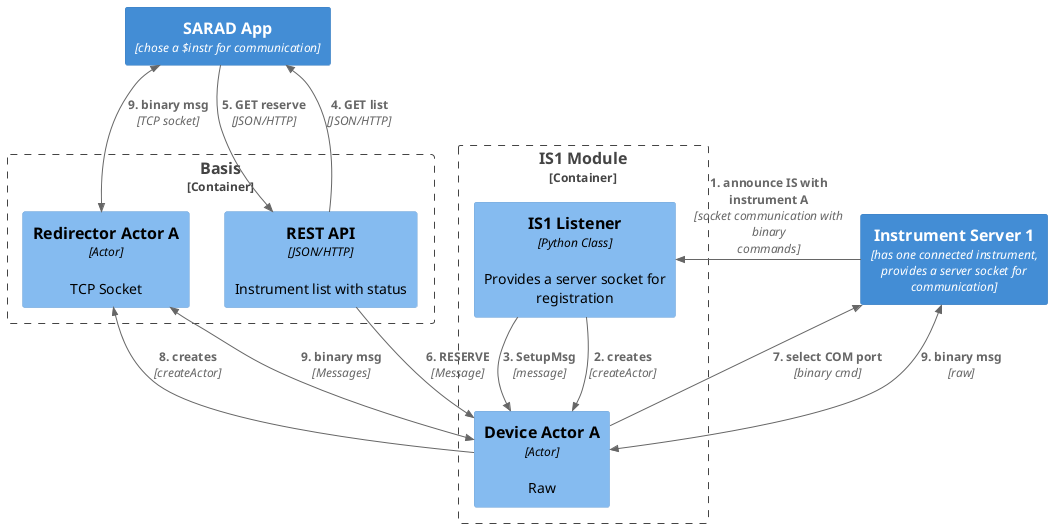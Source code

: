 @startuml
!include <c4/C4_Component.puml>
!include <office/Users/user.puml>

hide stereotype

' AddTagSupport("mod", $borderColor="#d73027")

!$app = "SARAD App"
!$rs = "Registration Server for IS-1"
!$is = "Instrument Server 1"
!$inst = "SARAD Instrument"

Container(app, $app, "chose a $instr for communication")

Container_Boundary(mod, "IS1 Module", $rs, $tags="mod") {
        Component(listener, "IS1 Listener", "Python Class", "Provides a server socket for registration")
        Component(device_actor1, "Device Actor A", "Actor", "Raw")
}
Container_Boundary(rs, "Basis", $rs) {
        Component(api, "REST API", "JSON/HTTP", "Instrument list with status")
        Component(redirector1, "Redirector Actor A", "Actor", "TCP Socket")
}

Container(is1, $is, "has one connected instrument, provides a server socket for communication")

Rel(is1, listener, "1. announce IS with instrument A", "socket communication with binary commands")
Rel(listener, device_actor1, "2. creates", "createActor")
Rel(listener, device_actor1, "3. SetupMsg", "message")
Rel(api, app, "4. GET list", "JSON/HTTP")
Rel(app, api, "5. GET reserve", "JSON/HTTP")
Rel(api, device_actor1, "6. RESERVE", "Message")
Rel(device_actor1, is1, "7. select COM port", "binary cmd")
Rel(device_actor1, redirector1, "8. creates", "createActor")
BiRel(app, redirector1, "9. binary msg", "TCP socket")
BiRel(redirector1, device_actor1, "9. binary msg", "Messages")
BiRel(is1, device_actor1, "9. binary msg", "raw")
@enduml

